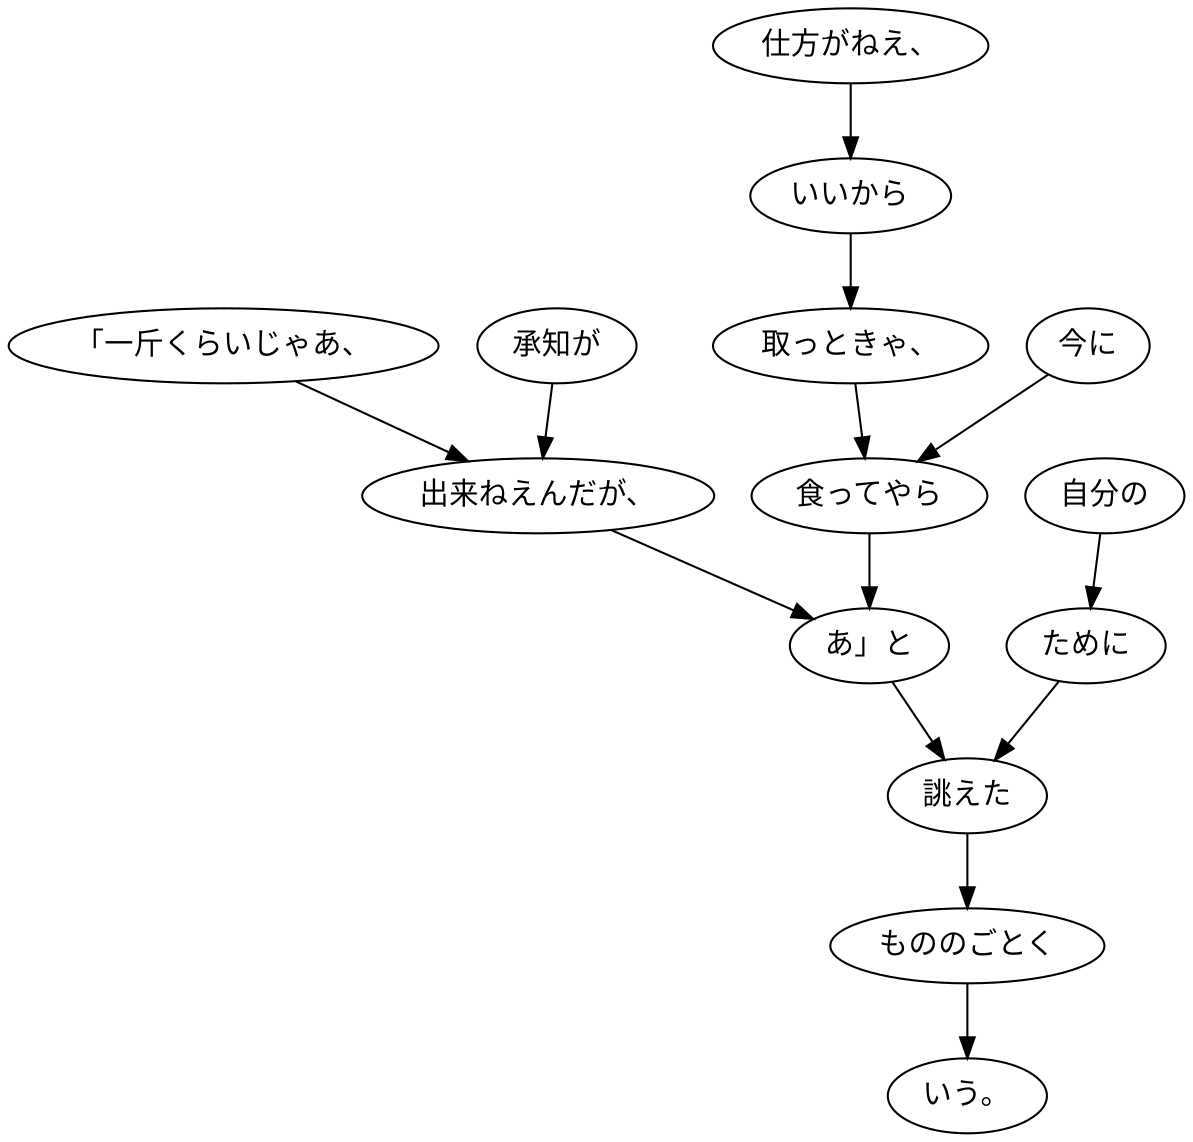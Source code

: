 digraph graph753 {
	node0 [label="「一斤くらいじゃあ、"];
	node1 [label="承知が"];
	node2 [label="出来ねえんだが、"];
	node3 [label="仕方がねえ、"];
	node4 [label="いいから"];
	node5 [label="取っときゃ、"];
	node6 [label="今に"];
	node7 [label="食ってやら"];
	node8 [label="あ」と"];
	node9 [label="自分の"];
	node10 [label="ために"];
	node11 [label="誂えた"];
	node12 [label="もののごとく"];
	node13 [label="いう。"];
	node0 -> node2;
	node1 -> node2;
	node2 -> node8;
	node3 -> node4;
	node4 -> node5;
	node5 -> node7;
	node6 -> node7;
	node7 -> node8;
	node8 -> node11;
	node9 -> node10;
	node10 -> node11;
	node11 -> node12;
	node12 -> node13;
}
